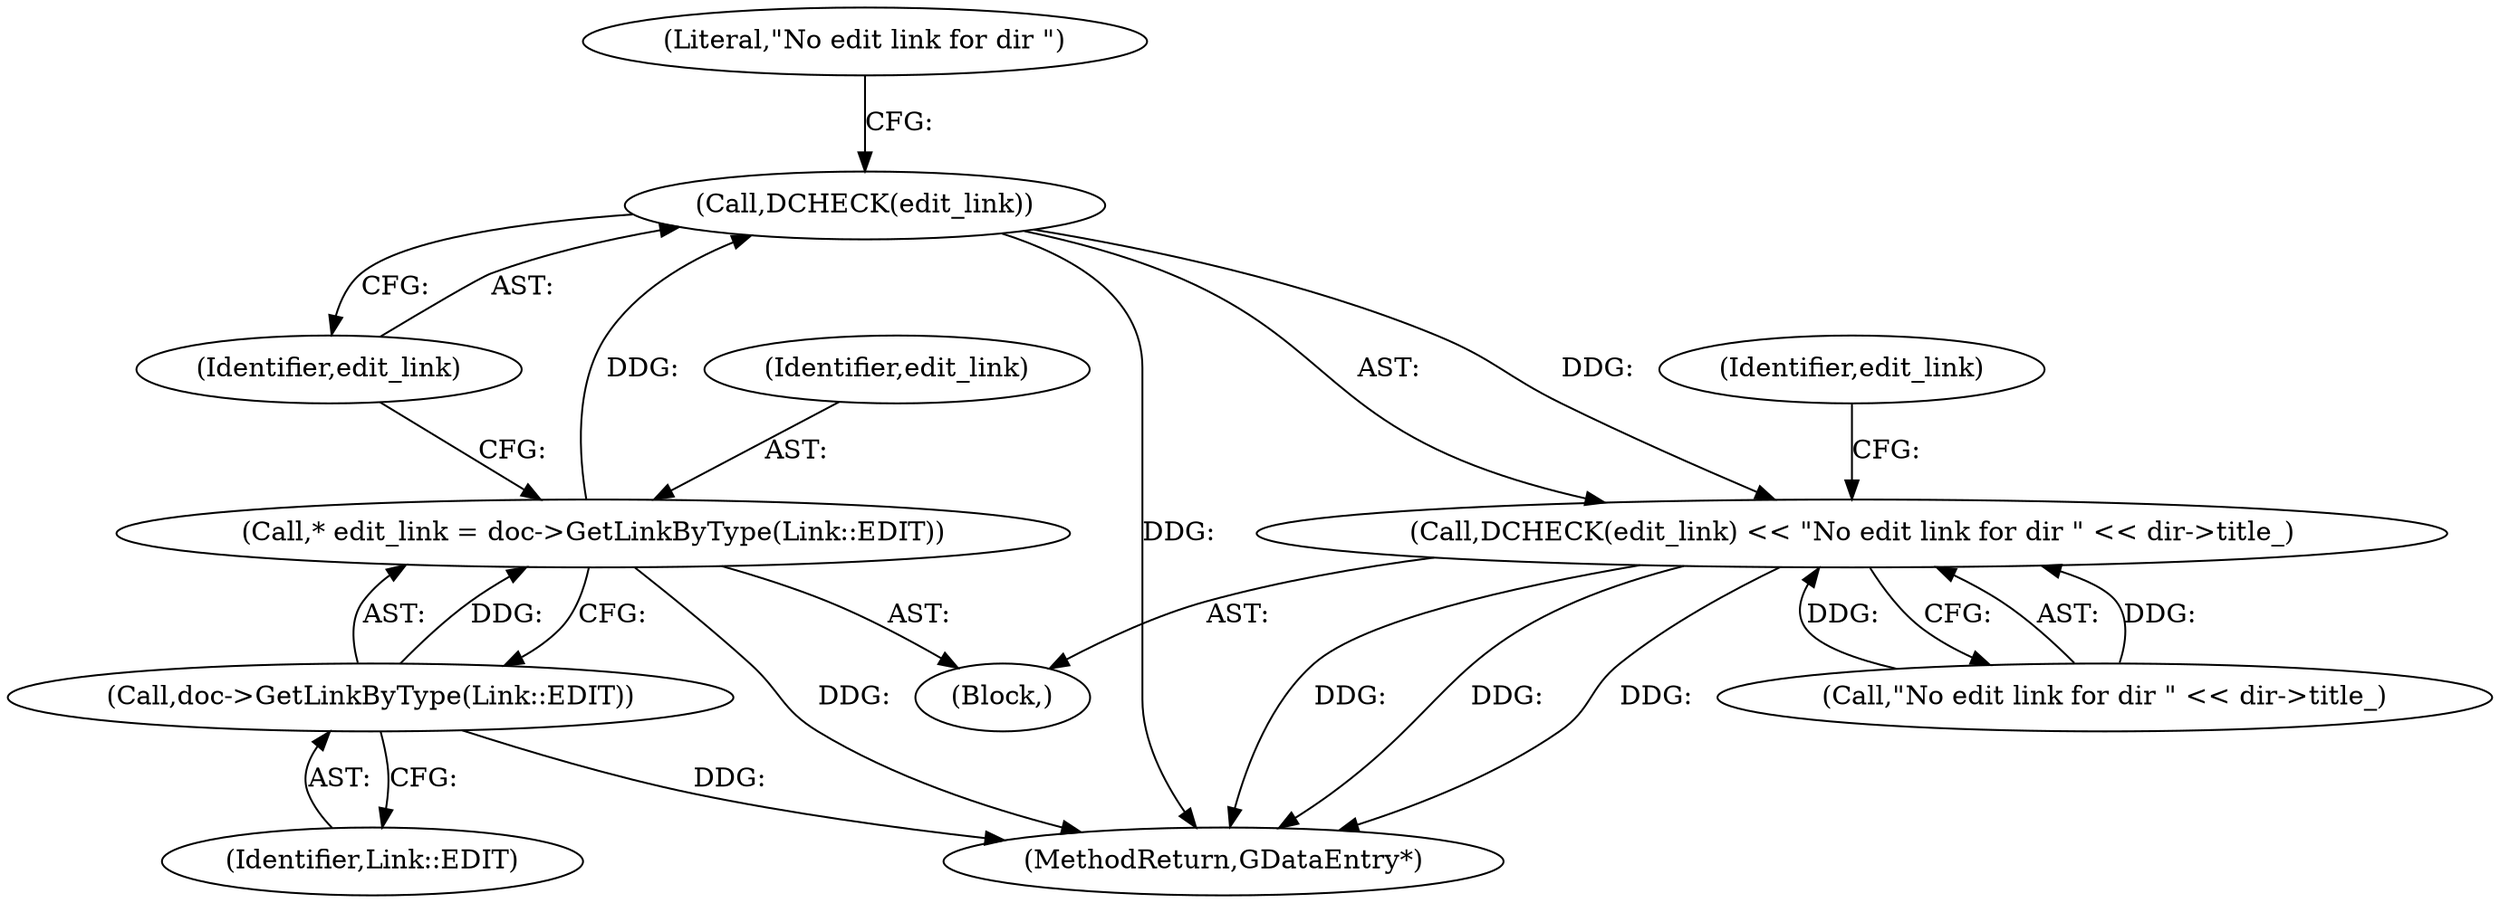 digraph "0_Chrome_dd3b6fe574edad231c01c78e4647a74c38dc4178_6@pointer" {
"1000161" [label="(Call,DCHECK(edit_link))"];
"1000156" [label="(Call,* edit_link = doc->GetLinkByType(Link::EDIT))"];
"1000158" [label="(Call,doc->GetLinkByType(Link::EDIT))"];
"1000160" [label="(Call,DCHECK(edit_link) << \"No edit link for dir \" << dir->title_)"];
"1000202" [label="(MethodReturn,GDataEntry*)"];
"1000157" [label="(Identifier,edit_link)"];
"1000158" [label="(Call,doc->GetLinkByType(Link::EDIT))"];
"1000104" [label="(Block,)"];
"1000169" [label="(Identifier,edit_link)"];
"1000160" [label="(Call,DCHECK(edit_link) << \"No edit link for dir \" << dir->title_)"];
"1000161" [label="(Call,DCHECK(edit_link))"];
"1000156" [label="(Call,* edit_link = doc->GetLinkByType(Link::EDIT))"];
"1000164" [label="(Literal,\"No edit link for dir \")"];
"1000159" [label="(Identifier,Link::EDIT)"];
"1000163" [label="(Call,\"No edit link for dir \" << dir->title_)"];
"1000162" [label="(Identifier,edit_link)"];
"1000161" -> "1000160"  [label="AST: "];
"1000161" -> "1000162"  [label="CFG: "];
"1000162" -> "1000161"  [label="AST: "];
"1000164" -> "1000161"  [label="CFG: "];
"1000161" -> "1000202"  [label="DDG: "];
"1000161" -> "1000160"  [label="DDG: "];
"1000156" -> "1000161"  [label="DDG: "];
"1000156" -> "1000104"  [label="AST: "];
"1000156" -> "1000158"  [label="CFG: "];
"1000157" -> "1000156"  [label="AST: "];
"1000158" -> "1000156"  [label="AST: "];
"1000162" -> "1000156"  [label="CFG: "];
"1000156" -> "1000202"  [label="DDG: "];
"1000158" -> "1000156"  [label="DDG: "];
"1000158" -> "1000159"  [label="CFG: "];
"1000159" -> "1000158"  [label="AST: "];
"1000158" -> "1000202"  [label="DDG: "];
"1000160" -> "1000104"  [label="AST: "];
"1000160" -> "1000163"  [label="CFG: "];
"1000163" -> "1000160"  [label="AST: "];
"1000169" -> "1000160"  [label="CFG: "];
"1000160" -> "1000202"  [label="DDG: "];
"1000160" -> "1000202"  [label="DDG: "];
"1000160" -> "1000202"  [label="DDG: "];
"1000163" -> "1000160"  [label="DDG: "];
"1000163" -> "1000160"  [label="DDG: "];
}
